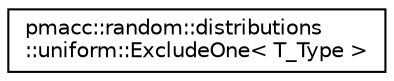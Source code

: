 digraph "Graphical Class Hierarchy"
{
 // LATEX_PDF_SIZE
  edge [fontname="Helvetica",fontsize="10",labelfontname="Helvetica",labelfontsize="10"];
  node [fontname="Helvetica",fontsize="10",shape=record];
  rankdir="LR";
  Node0 [label="pmacc::random::distributions\l::uniform::ExcludeOne\< T_Type \>",height=0.2,width=0.4,color="black", fillcolor="white", style="filled",URL="$structpmacc_1_1random_1_1distributions_1_1uniform_1_1_exclude_one.html",tooltip="floating point number in the range [0,1)"];
}
